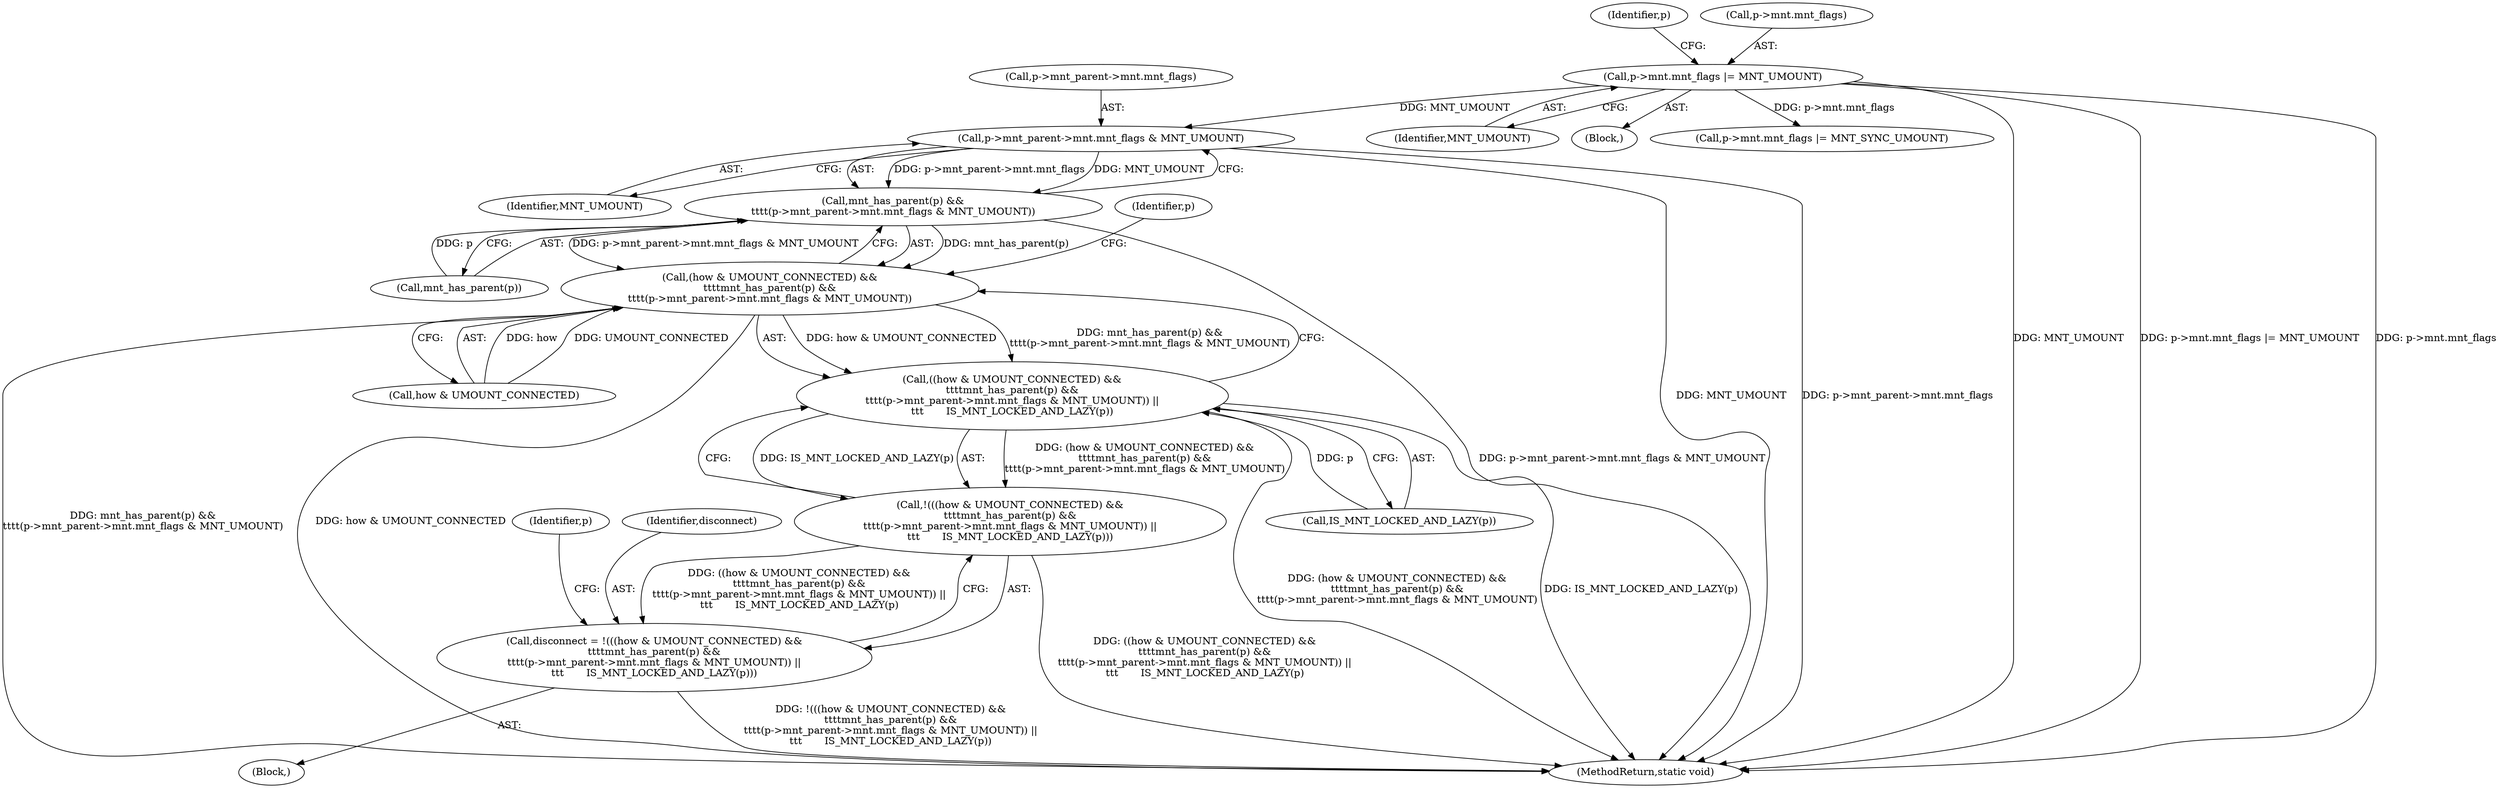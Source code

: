 digraph "0_linux_e0c9c0afd2fc958ffa34b697972721d81df8a56f_0@pointer" {
"1000203" [label="(Call,p->mnt_parent->mnt.mnt_flags & MNT_UMOUNT)"];
"1000128" [label="(Call,p->mnt.mnt_flags |= MNT_UMOUNT)"];
"1000200" [label="(Call,mnt_has_parent(p) &&\n\t\t\t\t(p->mnt_parent->mnt.mnt_flags & MNT_UMOUNT))"];
"1000196" [label="(Call,(how & UMOUNT_CONNECTED) &&\n\t\t\t\tmnt_has_parent(p) &&\n\t\t\t\t(p->mnt_parent->mnt.mnt_flags & MNT_UMOUNT))"];
"1000195" [label="(Call,((how & UMOUNT_CONNECTED) &&\n\t\t\t\tmnt_has_parent(p) &&\n\t\t\t\t(p->mnt_parent->mnt.mnt_flags & MNT_UMOUNT)) ||\n\t\t\t       IS_MNT_LOCKED_AND_LAZY(p))"];
"1000194" [label="(Call,!(((how & UMOUNT_CONNECTED) &&\n\t\t\t\tmnt_has_parent(p) &&\n\t\t\t\t(p->mnt_parent->mnt.mnt_flags & MNT_UMOUNT)) ||\n\t\t\t       IS_MNT_LOCKED_AND_LAZY(p)))"];
"1000192" [label="(Call,disconnect = !(((how & UMOUNT_CONNECTED) &&\n\t\t\t\tmnt_has_parent(p) &&\n\t\t\t\t(p->mnt_parent->mnt.mnt_flags & MNT_UMOUNT)) ||\n\t\t\t       IS_MNT_LOCKED_AND_LAZY(p)))"];
"1000217" [label="(Identifier,p)"];
"1000128" [label="(Call,p->mnt.mnt_flags |= MNT_UMOUNT)"];
"1000160" [label="(Block,)"];
"1000194" [label="(Call,!(((how & UMOUNT_CONNECTED) &&\n\t\t\t\tmnt_has_parent(p) &&\n\t\t\t\t(p->mnt_parent->mnt.mnt_flags & MNT_UMOUNT)) ||\n\t\t\t       IS_MNT_LOCKED_AND_LAZY(p)))"];
"1000134" [label="(Identifier,MNT_UMOUNT)"];
"1000213" [label="(Identifier,p)"];
"1000204" [label="(Call,p->mnt_parent->mnt.mnt_flags)"];
"1000203" [label="(Call,p->mnt_parent->mnt.mnt_flags & MNT_UMOUNT)"];
"1000193" [label="(Identifier,disconnect)"];
"1000185" [label="(Call,p->mnt.mnt_flags |= MNT_SYNC_UMOUNT)"];
"1000212" [label="(Call,IS_MNT_LOCKED_AND_LAZY(p))"];
"1000200" [label="(Call,mnt_has_parent(p) &&\n\t\t\t\t(p->mnt_parent->mnt.mnt_flags & MNT_UMOUNT))"];
"1000197" [label="(Call,how & UMOUNT_CONNECTED)"];
"1000262" [label="(MethodReturn,static void)"];
"1000195" [label="(Call,((how & UMOUNT_CONNECTED) &&\n\t\t\t\tmnt_has_parent(p) &&\n\t\t\t\t(p->mnt_parent->mnt.mnt_flags & MNT_UMOUNT)) ||\n\t\t\t       IS_MNT_LOCKED_AND_LAZY(p))"];
"1000138" [label="(Identifier,p)"];
"1000192" [label="(Call,disconnect = !(((how & UMOUNT_CONNECTED) &&\n\t\t\t\tmnt_has_parent(p) &&\n\t\t\t\t(p->mnt_parent->mnt.mnt_flags & MNT_UMOUNT)) ||\n\t\t\t       IS_MNT_LOCKED_AND_LAZY(p)))"];
"1000196" [label="(Call,(how & UMOUNT_CONNECTED) &&\n\t\t\t\tmnt_has_parent(p) &&\n\t\t\t\t(p->mnt_parent->mnt.mnt_flags & MNT_UMOUNT))"];
"1000127" [label="(Block,)"];
"1000129" [label="(Call,p->mnt.mnt_flags)"];
"1000201" [label="(Call,mnt_has_parent(p))"];
"1000211" [label="(Identifier,MNT_UMOUNT)"];
"1000203" -> "1000200"  [label="AST: "];
"1000203" -> "1000211"  [label="CFG: "];
"1000204" -> "1000203"  [label="AST: "];
"1000211" -> "1000203"  [label="AST: "];
"1000200" -> "1000203"  [label="CFG: "];
"1000203" -> "1000262"  [label="DDG: MNT_UMOUNT"];
"1000203" -> "1000262"  [label="DDG: p->mnt_parent->mnt.mnt_flags"];
"1000203" -> "1000200"  [label="DDG: p->mnt_parent->mnt.mnt_flags"];
"1000203" -> "1000200"  [label="DDG: MNT_UMOUNT"];
"1000128" -> "1000203"  [label="DDG: MNT_UMOUNT"];
"1000128" -> "1000127"  [label="AST: "];
"1000128" -> "1000134"  [label="CFG: "];
"1000129" -> "1000128"  [label="AST: "];
"1000134" -> "1000128"  [label="AST: "];
"1000138" -> "1000128"  [label="CFG: "];
"1000128" -> "1000262"  [label="DDG: p->mnt.mnt_flags"];
"1000128" -> "1000262"  [label="DDG: MNT_UMOUNT"];
"1000128" -> "1000262"  [label="DDG: p->mnt.mnt_flags |= MNT_UMOUNT"];
"1000128" -> "1000185"  [label="DDG: p->mnt.mnt_flags"];
"1000200" -> "1000196"  [label="AST: "];
"1000200" -> "1000201"  [label="CFG: "];
"1000201" -> "1000200"  [label="AST: "];
"1000196" -> "1000200"  [label="CFG: "];
"1000200" -> "1000262"  [label="DDG: p->mnt_parent->mnt.mnt_flags & MNT_UMOUNT"];
"1000200" -> "1000196"  [label="DDG: mnt_has_parent(p)"];
"1000200" -> "1000196"  [label="DDG: p->mnt_parent->mnt.mnt_flags & MNT_UMOUNT"];
"1000201" -> "1000200"  [label="DDG: p"];
"1000196" -> "1000195"  [label="AST: "];
"1000196" -> "1000197"  [label="CFG: "];
"1000197" -> "1000196"  [label="AST: "];
"1000213" -> "1000196"  [label="CFG: "];
"1000195" -> "1000196"  [label="CFG: "];
"1000196" -> "1000262"  [label="DDG: mnt_has_parent(p) &&\n\t\t\t\t(p->mnt_parent->mnt.mnt_flags & MNT_UMOUNT)"];
"1000196" -> "1000262"  [label="DDG: how & UMOUNT_CONNECTED"];
"1000196" -> "1000195"  [label="DDG: how & UMOUNT_CONNECTED"];
"1000196" -> "1000195"  [label="DDG: mnt_has_parent(p) &&\n\t\t\t\t(p->mnt_parent->mnt.mnt_flags & MNT_UMOUNT)"];
"1000197" -> "1000196"  [label="DDG: how"];
"1000197" -> "1000196"  [label="DDG: UMOUNT_CONNECTED"];
"1000195" -> "1000194"  [label="AST: "];
"1000195" -> "1000212"  [label="CFG: "];
"1000212" -> "1000195"  [label="AST: "];
"1000194" -> "1000195"  [label="CFG: "];
"1000195" -> "1000262"  [label="DDG: IS_MNT_LOCKED_AND_LAZY(p)"];
"1000195" -> "1000262"  [label="DDG: (how & UMOUNT_CONNECTED) &&\n\t\t\t\tmnt_has_parent(p) &&\n\t\t\t\t(p->mnt_parent->mnt.mnt_flags & MNT_UMOUNT)"];
"1000195" -> "1000194"  [label="DDG: (how & UMOUNT_CONNECTED) &&\n\t\t\t\tmnt_has_parent(p) &&\n\t\t\t\t(p->mnt_parent->mnt.mnt_flags & MNT_UMOUNT)"];
"1000195" -> "1000194"  [label="DDG: IS_MNT_LOCKED_AND_LAZY(p)"];
"1000212" -> "1000195"  [label="DDG: p"];
"1000194" -> "1000192"  [label="AST: "];
"1000192" -> "1000194"  [label="CFG: "];
"1000194" -> "1000262"  [label="DDG: ((how & UMOUNT_CONNECTED) &&\n\t\t\t\tmnt_has_parent(p) &&\n\t\t\t\t(p->mnt_parent->mnt.mnt_flags & MNT_UMOUNT)) ||\n\t\t\t       IS_MNT_LOCKED_AND_LAZY(p)"];
"1000194" -> "1000192"  [label="DDG: ((how & UMOUNT_CONNECTED) &&\n\t\t\t\tmnt_has_parent(p) &&\n\t\t\t\t(p->mnt_parent->mnt.mnt_flags & MNT_UMOUNT)) ||\n\t\t\t       IS_MNT_LOCKED_AND_LAZY(p)"];
"1000192" -> "1000160"  [label="AST: "];
"1000193" -> "1000192"  [label="AST: "];
"1000217" -> "1000192"  [label="CFG: "];
"1000192" -> "1000262"  [label="DDG: !(((how & UMOUNT_CONNECTED) &&\n\t\t\t\tmnt_has_parent(p) &&\n\t\t\t\t(p->mnt_parent->mnt.mnt_flags & MNT_UMOUNT)) ||\n\t\t\t       IS_MNT_LOCKED_AND_LAZY(p))"];
}
